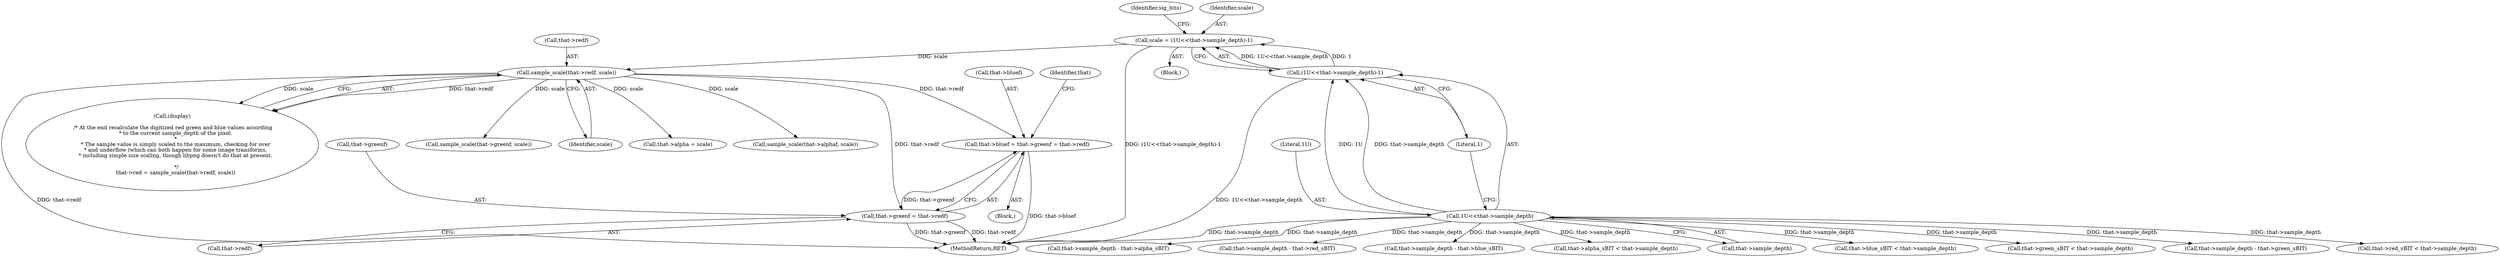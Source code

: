 digraph "0_Android_9d4853418ab2f754c2b63e091c29c5529b8b86ca_57@pointer" {
"1000285" [label="(Call,that->bluef = that->greenf = that->redf)"];
"1000289" [label="(Call,that->greenf = that->redf)"];
"1000134" [label="(Call,sample_scale(that->redf, scale))"];
"1000113" [label="(Call,scale = (1U<<that->sample_depth)-1)"];
"1000115" [label="(Call,(1U<<that->sample_depth)-1)"];
"1000116" [label="(Call,1U<<that->sample_depth)"];
"1000285" [label="(Call,that->bluef = that->greenf = that->redf)"];
"1000382" [label="(MethodReturn,RET)"];
"1000224" [label="(Call,that->blue_sBIT < that->sample_depth)"];
"1000128" [label="(Call,(display)\n\n /* At the end recalculate the digitized red green and blue values according\n    * to the current sample_depth of the pixel.\n    *\n    * The sample value is simply scaled to the maximum, checking for over\n    * and underflow (which can both happen for some image transforms,\n    * including simple size scaling, though libpng doesn't do that at present.\n\n     */\n    that->red = sample_scale(that->redf, scale))"];
"1000186" [label="(Call,sample_scale(that->greenf, scale))"];
"1000273" [label="(Block,)"];
"1000194" [label="(Call,that->green_sBIT < that->sample_depth)"];
"1000205" [label="(Call,that->sample_depth - that->green_sBIT)"];
"1000111" [label="(Block,)"];
"1000117" [label="(Literal,1U)"];
"1000286" [label="(Call,that->bluef)"];
"1000113" [label="(Call,scale = (1U<<that->sample_depth)-1)"];
"1000142" [label="(Call,that->red_sBIT < that->sample_depth)"];
"1000290" [label="(Call,that->greenf)"];
"1000118" [label="(Call,that->sample_depth)"];
"1000138" [label="(Identifier,scale)"];
"1000135" [label="(Call,that->redf)"];
"1000289" [label="(Call,that->greenf = that->redf)"];
"1000298" [label="(Identifier,that)"];
"1000346" [label="(Call,that->alpha = scale)"];
"1000124" [label="(Identifier,sig_bits)"];
"1000375" [label="(Call,that->sample_depth - that->alpha_sBIT)"];
"1000153" [label="(Call,that->sample_depth - that->red_sBIT)"];
"1000293" [label="(Call,that->redf)"];
"1000235" [label="(Call,that->sample_depth - that->blue_sBIT)"];
"1000116" [label="(Call,1U<<that->sample_depth)"];
"1000115" [label="(Call,(1U<<that->sample_depth)-1)"];
"1000134" [label="(Call,sample_scale(that->redf, scale))"];
"1000114" [label="(Identifier,scale)"];
"1000121" [label="(Literal,1)"];
"1000324" [label="(Call,sample_scale(that->alphaf, scale))"];
"1000364" [label="(Call,that->alpha_sBIT < that->sample_depth)"];
"1000285" -> "1000273"  [label="AST: "];
"1000285" -> "1000289"  [label="CFG: "];
"1000286" -> "1000285"  [label="AST: "];
"1000289" -> "1000285"  [label="AST: "];
"1000298" -> "1000285"  [label="CFG: "];
"1000285" -> "1000382"  [label="DDG: that->bluef"];
"1000289" -> "1000285"  [label="DDG: that->greenf"];
"1000134" -> "1000285"  [label="DDG: that->redf"];
"1000289" -> "1000293"  [label="CFG: "];
"1000290" -> "1000289"  [label="AST: "];
"1000293" -> "1000289"  [label="AST: "];
"1000289" -> "1000382"  [label="DDG: that->greenf"];
"1000289" -> "1000382"  [label="DDG: that->redf"];
"1000134" -> "1000289"  [label="DDG: that->redf"];
"1000134" -> "1000128"  [label="AST: "];
"1000134" -> "1000138"  [label="CFG: "];
"1000135" -> "1000134"  [label="AST: "];
"1000138" -> "1000134"  [label="AST: "];
"1000128" -> "1000134"  [label="CFG: "];
"1000134" -> "1000382"  [label="DDG: that->redf"];
"1000134" -> "1000128"  [label="DDG: that->redf"];
"1000134" -> "1000128"  [label="DDG: scale"];
"1000113" -> "1000134"  [label="DDG: scale"];
"1000134" -> "1000186"  [label="DDG: scale"];
"1000134" -> "1000324"  [label="DDG: scale"];
"1000134" -> "1000346"  [label="DDG: scale"];
"1000113" -> "1000111"  [label="AST: "];
"1000113" -> "1000115"  [label="CFG: "];
"1000114" -> "1000113"  [label="AST: "];
"1000115" -> "1000113"  [label="AST: "];
"1000124" -> "1000113"  [label="CFG: "];
"1000113" -> "1000382"  [label="DDG: (1U<<that->sample_depth)-1"];
"1000115" -> "1000113"  [label="DDG: 1U<<that->sample_depth"];
"1000115" -> "1000113"  [label="DDG: 1"];
"1000115" -> "1000121"  [label="CFG: "];
"1000116" -> "1000115"  [label="AST: "];
"1000121" -> "1000115"  [label="AST: "];
"1000115" -> "1000382"  [label="DDG: 1U<<that->sample_depth"];
"1000116" -> "1000115"  [label="DDG: 1U"];
"1000116" -> "1000115"  [label="DDG: that->sample_depth"];
"1000116" -> "1000118"  [label="CFG: "];
"1000117" -> "1000116"  [label="AST: "];
"1000118" -> "1000116"  [label="AST: "];
"1000121" -> "1000116"  [label="CFG: "];
"1000116" -> "1000382"  [label="DDG: that->sample_depth"];
"1000116" -> "1000142"  [label="DDG: that->sample_depth"];
"1000116" -> "1000153"  [label="DDG: that->sample_depth"];
"1000116" -> "1000194"  [label="DDG: that->sample_depth"];
"1000116" -> "1000205"  [label="DDG: that->sample_depth"];
"1000116" -> "1000224"  [label="DDG: that->sample_depth"];
"1000116" -> "1000235"  [label="DDG: that->sample_depth"];
"1000116" -> "1000364"  [label="DDG: that->sample_depth"];
"1000116" -> "1000375"  [label="DDG: that->sample_depth"];
}
